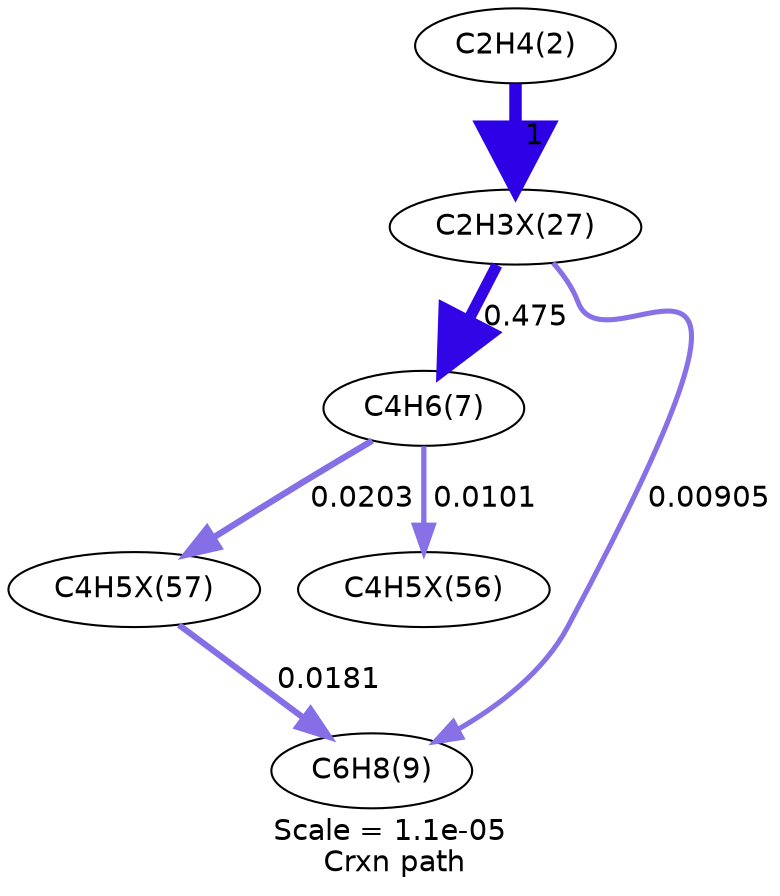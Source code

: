 digraph reaction_paths {
center=1;
s5 -> s41[fontname="Helvetica", style="setlinewidth(6)", arrowsize=3, color="0.7, 1.5, 0.9"
, label=" 1"];
s41 -> s8[fontname="Helvetica", style="setlinewidth(5.44)", arrowsize=2.72, color="0.7, 0.975, 0.9"
, label=" 0.475"];
s41 -> s9[fontname="Helvetica", style="setlinewidth(2.45)", arrowsize=1.22, color="0.7, 0.509, 0.9"
, label=" 0.00905"];
s8 -> s58[fontname="Helvetica", style="setlinewidth(3.06)", arrowsize=1.53, color="0.7, 0.52, 0.9"
, label=" 0.0203"];
s8 -> s57[fontname="Helvetica", style="setlinewidth(2.53)", arrowsize=1.27, color="0.7, 0.51, 0.9"
, label=" 0.0101"];
s58 -> s9[fontname="Helvetica", style="setlinewidth(2.97)", arrowsize=1.49, color="0.7, 0.518, 0.9"
, label=" 0.0181"];
s5 [ fontname="Helvetica", label="C2H4(2)"];
s8 [ fontname="Helvetica", label="C4H6(7)"];
s9 [ fontname="Helvetica", label="C6H8(9)"];
s41 [ fontname="Helvetica", label="C2H3X(27)"];
s57 [ fontname="Helvetica", label="C4H5X(56)"];
s58 [ fontname="Helvetica", label="C4H5X(57)"];
 label = "Scale = 1.1e-05\l Crxn path";
 fontname = "Helvetica";
}
